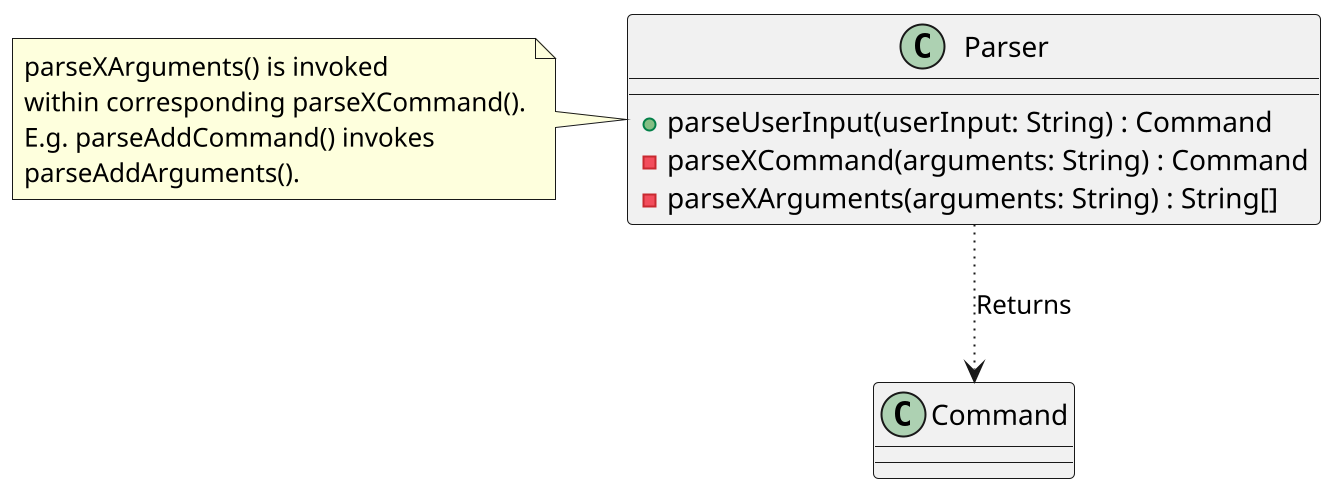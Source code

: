 @startuml
'https://plantuml.com/class-diagram
scale 2
class Parser {
    +parseUserInput(userInput: String) : Command
    -parseXCommand(arguments: String) : Command
    -parseXArguments(arguments: String) : String[]
}
note left: parseXArguments() is invoked\nwithin corresponding parseXCommand().\nE.g. parseAddCommand() invokes\nparseAddArguments().
class Command

Parser -[dotted]-> Command : Returns





@enduml